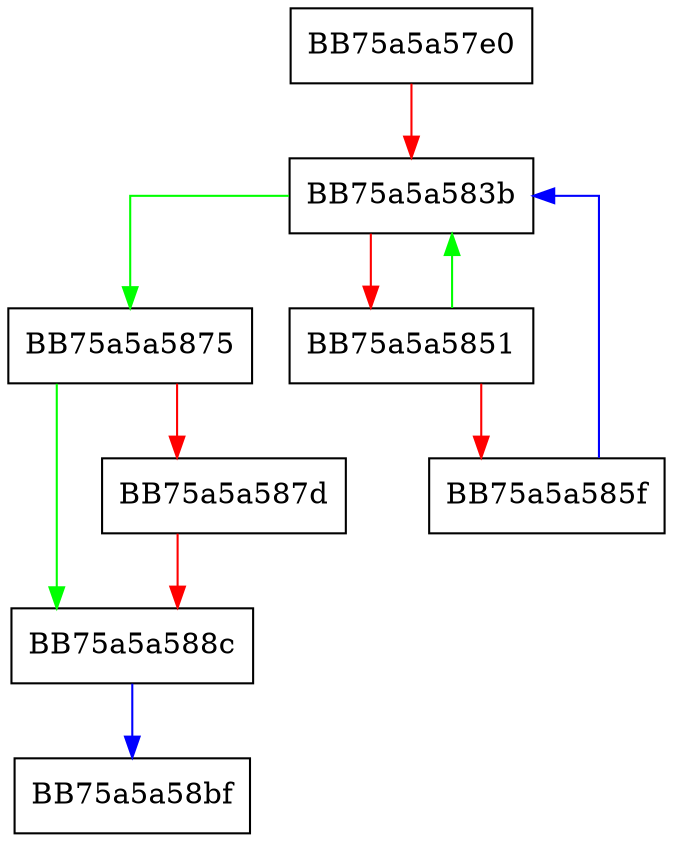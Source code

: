 digraph DirectedScan {
  node [shape="box"];
  graph [splines=ortho];
  BB75a5a57e0 -> BB75a5a583b [color="red"];
  BB75a5a583b -> BB75a5a5875 [color="green"];
  BB75a5a583b -> BB75a5a5851 [color="red"];
  BB75a5a5851 -> BB75a5a583b [color="green"];
  BB75a5a5851 -> BB75a5a585f [color="red"];
  BB75a5a585f -> BB75a5a583b [color="blue"];
  BB75a5a5875 -> BB75a5a588c [color="green"];
  BB75a5a5875 -> BB75a5a587d [color="red"];
  BB75a5a587d -> BB75a5a588c [color="red"];
  BB75a5a588c -> BB75a5a58bf [color="blue"];
}